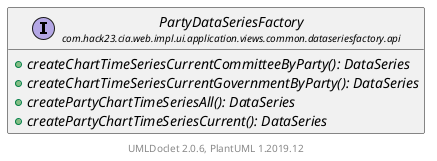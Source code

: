 @startuml
    set namespaceSeparator none
    hide empty fields
    hide empty methods

    interface "<size:14>PartyDataSeriesFactory\n<size:10>com.hack23.cia.web.impl.ui.application.views.common.dataseriesfactory.api" as com.hack23.cia.web.impl.ui.application.views.common.dataseriesfactory.api.PartyDataSeriesFactory [[PartyDataSeriesFactory.html]] {
        {abstract} +createChartTimeSeriesCurrentCommitteeByParty(): DataSeries
        {abstract} +createChartTimeSeriesCurrentGovernmentByParty(): DataSeries
        {abstract} +createPartyChartTimeSeriesAll(): DataSeries
        {abstract} +createPartyChartTimeSeriesCurrent(): DataSeries
    }

    center footer UMLDoclet 2.0.6, PlantUML 1.2019.12
@enduml
